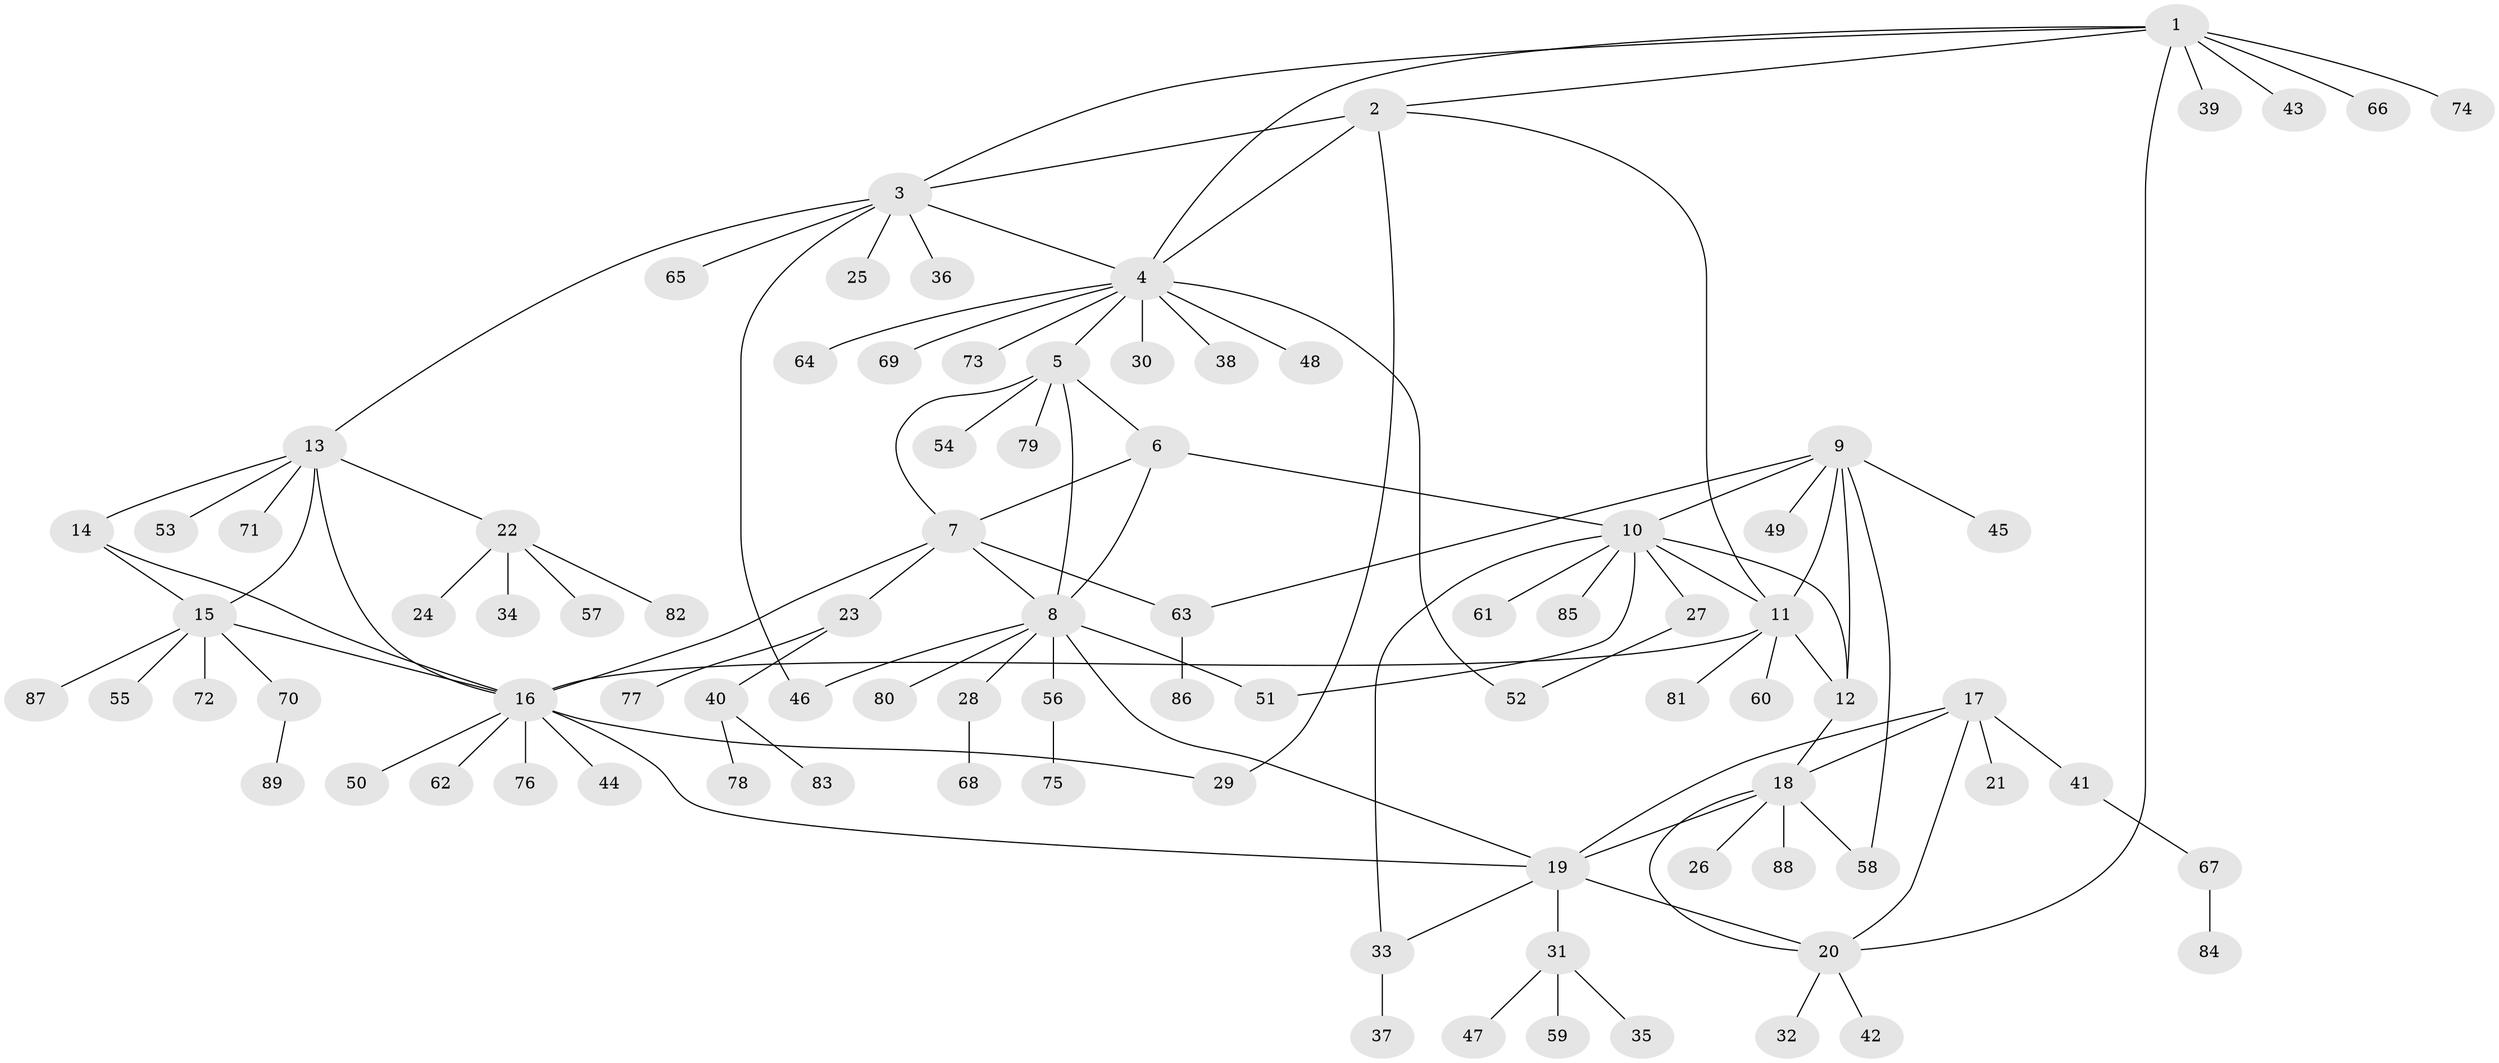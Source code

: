 // Generated by graph-tools (version 1.1) at 2025/50/03/09/25 03:50:41]
// undirected, 89 vertices, 116 edges
graph export_dot {
graph [start="1"]
  node [color=gray90,style=filled];
  1;
  2;
  3;
  4;
  5;
  6;
  7;
  8;
  9;
  10;
  11;
  12;
  13;
  14;
  15;
  16;
  17;
  18;
  19;
  20;
  21;
  22;
  23;
  24;
  25;
  26;
  27;
  28;
  29;
  30;
  31;
  32;
  33;
  34;
  35;
  36;
  37;
  38;
  39;
  40;
  41;
  42;
  43;
  44;
  45;
  46;
  47;
  48;
  49;
  50;
  51;
  52;
  53;
  54;
  55;
  56;
  57;
  58;
  59;
  60;
  61;
  62;
  63;
  64;
  65;
  66;
  67;
  68;
  69;
  70;
  71;
  72;
  73;
  74;
  75;
  76;
  77;
  78;
  79;
  80;
  81;
  82;
  83;
  84;
  85;
  86;
  87;
  88;
  89;
  1 -- 2;
  1 -- 3;
  1 -- 4;
  1 -- 20;
  1 -- 39;
  1 -- 43;
  1 -- 66;
  1 -- 74;
  2 -- 3;
  2 -- 4;
  2 -- 11;
  2 -- 29;
  3 -- 4;
  3 -- 13;
  3 -- 25;
  3 -- 36;
  3 -- 46;
  3 -- 65;
  4 -- 5;
  4 -- 30;
  4 -- 38;
  4 -- 48;
  4 -- 52;
  4 -- 64;
  4 -- 69;
  4 -- 73;
  5 -- 6;
  5 -- 7;
  5 -- 8;
  5 -- 54;
  5 -- 79;
  6 -- 7;
  6 -- 8;
  6 -- 10;
  7 -- 8;
  7 -- 16;
  7 -- 23;
  7 -- 63;
  8 -- 19;
  8 -- 28;
  8 -- 46;
  8 -- 51;
  8 -- 56;
  8 -- 80;
  9 -- 10;
  9 -- 11;
  9 -- 12;
  9 -- 45;
  9 -- 49;
  9 -- 58;
  9 -- 63;
  10 -- 11;
  10 -- 12;
  10 -- 27;
  10 -- 33;
  10 -- 51;
  10 -- 61;
  10 -- 85;
  11 -- 12;
  11 -- 16;
  11 -- 60;
  11 -- 81;
  12 -- 18;
  13 -- 14;
  13 -- 15;
  13 -- 16;
  13 -- 22;
  13 -- 53;
  13 -- 71;
  14 -- 15;
  14 -- 16;
  15 -- 16;
  15 -- 55;
  15 -- 70;
  15 -- 72;
  15 -- 87;
  16 -- 19;
  16 -- 29;
  16 -- 44;
  16 -- 50;
  16 -- 62;
  16 -- 76;
  17 -- 18;
  17 -- 19;
  17 -- 20;
  17 -- 21;
  17 -- 41;
  18 -- 19;
  18 -- 20;
  18 -- 26;
  18 -- 58;
  18 -- 88;
  19 -- 20;
  19 -- 31;
  19 -- 33;
  20 -- 32;
  20 -- 42;
  22 -- 24;
  22 -- 34;
  22 -- 57;
  22 -- 82;
  23 -- 40;
  23 -- 77;
  27 -- 52;
  28 -- 68;
  31 -- 35;
  31 -- 47;
  31 -- 59;
  33 -- 37;
  40 -- 78;
  40 -- 83;
  41 -- 67;
  56 -- 75;
  63 -- 86;
  67 -- 84;
  70 -- 89;
}
